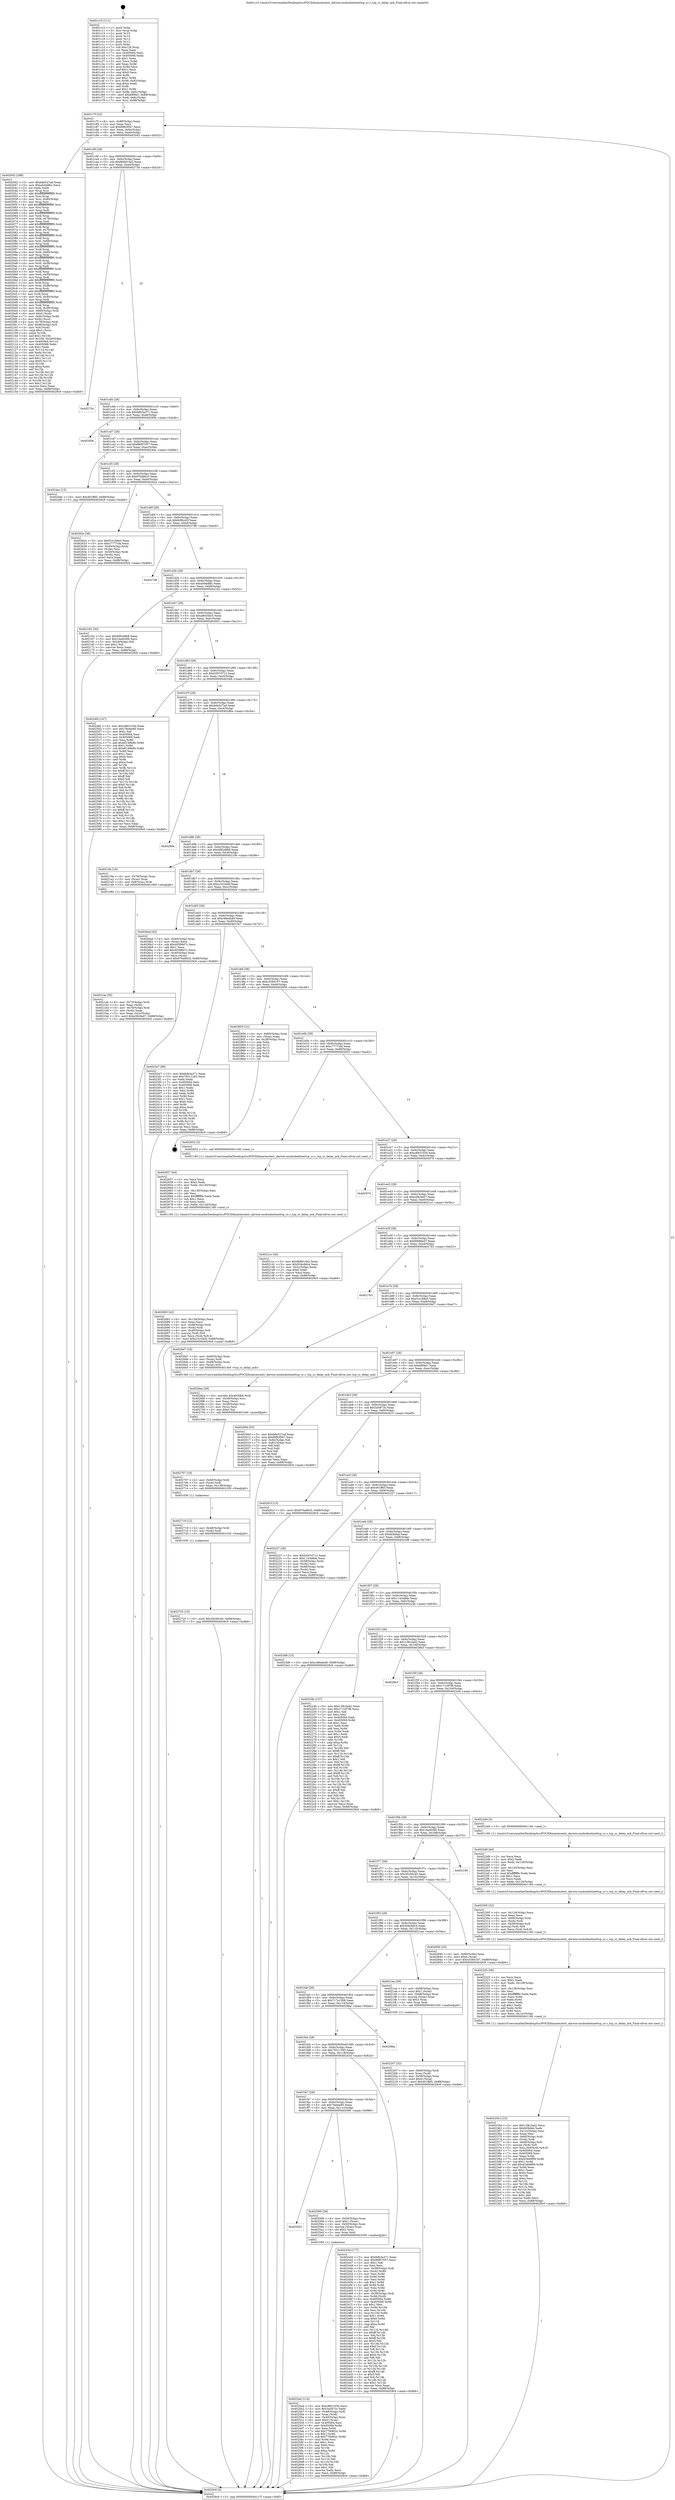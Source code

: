 digraph "0x401c10" {
  label = "0x401c10 (/mnt/c/Users/mathe/Desktop/tcc/POCII/binaries/extr_darwin-xnubsdnetinettcp_cc.c_tcp_cc_delay_ack_Final-ollvm.out::main(0))"
  labelloc = "t"
  node[shape=record]

  Entry [label="",width=0.3,height=0.3,shape=circle,fillcolor=black,style=filled]
  "0x401c7f" [label="{
     0x401c7f [32]\l
     | [instrs]\l
     &nbsp;&nbsp;0x401c7f \<+6\>: mov -0x88(%rbp),%eax\l
     &nbsp;&nbsp;0x401c85 \<+2\>: mov %eax,%ecx\l
     &nbsp;&nbsp;0x401c87 \<+6\>: sub $0x898cf5b7,%ecx\l
     &nbsp;&nbsp;0x401c8d \<+6\>: mov %eax,-0x9c(%rbp)\l
     &nbsp;&nbsp;0x401c93 \<+6\>: mov %ecx,-0xa0(%rbp)\l
     &nbsp;&nbsp;0x401c99 \<+6\>: je 0000000000402042 \<main+0x432\>\l
  }"]
  "0x402042" [label="{
     0x402042 [288]\l
     | [instrs]\l
     &nbsp;&nbsp;0x402042 \<+5\>: mov $0xbde527ad,%eax\l
     &nbsp;&nbsp;0x402047 \<+5\>: mov $0xa0d4dfbc,%ecx\l
     &nbsp;&nbsp;0x40204c \<+2\>: xor %edx,%edx\l
     &nbsp;&nbsp;0x40204e \<+3\>: mov %rsp,%rsi\l
     &nbsp;&nbsp;0x402051 \<+4\>: add $0xfffffffffffffff0,%rsi\l
     &nbsp;&nbsp;0x402055 \<+3\>: mov %rsi,%rsp\l
     &nbsp;&nbsp;0x402058 \<+4\>: mov %rsi,-0x80(%rbp)\l
     &nbsp;&nbsp;0x40205c \<+3\>: mov %rsp,%rsi\l
     &nbsp;&nbsp;0x40205f \<+4\>: add $0xfffffffffffffff0,%rsi\l
     &nbsp;&nbsp;0x402063 \<+3\>: mov %rsi,%rsp\l
     &nbsp;&nbsp;0x402066 \<+3\>: mov %rsp,%rdi\l
     &nbsp;&nbsp;0x402069 \<+4\>: add $0xfffffffffffffff0,%rdi\l
     &nbsp;&nbsp;0x40206d \<+3\>: mov %rdi,%rsp\l
     &nbsp;&nbsp;0x402070 \<+4\>: mov %rdi,-0x78(%rbp)\l
     &nbsp;&nbsp;0x402074 \<+3\>: mov %rsp,%rdi\l
     &nbsp;&nbsp;0x402077 \<+4\>: add $0xfffffffffffffff0,%rdi\l
     &nbsp;&nbsp;0x40207b \<+3\>: mov %rdi,%rsp\l
     &nbsp;&nbsp;0x40207e \<+4\>: mov %rdi,-0x70(%rbp)\l
     &nbsp;&nbsp;0x402082 \<+3\>: mov %rsp,%rdi\l
     &nbsp;&nbsp;0x402085 \<+4\>: add $0xfffffffffffffff0,%rdi\l
     &nbsp;&nbsp;0x402089 \<+3\>: mov %rdi,%rsp\l
     &nbsp;&nbsp;0x40208c \<+4\>: mov %rdi,-0x68(%rbp)\l
     &nbsp;&nbsp;0x402090 \<+3\>: mov %rsp,%rdi\l
     &nbsp;&nbsp;0x402093 \<+4\>: add $0xfffffffffffffff0,%rdi\l
     &nbsp;&nbsp;0x402097 \<+3\>: mov %rdi,%rsp\l
     &nbsp;&nbsp;0x40209a \<+4\>: mov %rdi,-0x60(%rbp)\l
     &nbsp;&nbsp;0x40209e \<+3\>: mov %rsp,%rdi\l
     &nbsp;&nbsp;0x4020a1 \<+4\>: add $0xfffffffffffffff0,%rdi\l
     &nbsp;&nbsp;0x4020a5 \<+3\>: mov %rdi,%rsp\l
     &nbsp;&nbsp;0x4020a8 \<+4\>: mov %rdi,-0x58(%rbp)\l
     &nbsp;&nbsp;0x4020ac \<+3\>: mov %rsp,%rdi\l
     &nbsp;&nbsp;0x4020af \<+4\>: add $0xfffffffffffffff0,%rdi\l
     &nbsp;&nbsp;0x4020b3 \<+3\>: mov %rdi,%rsp\l
     &nbsp;&nbsp;0x4020b6 \<+4\>: mov %rdi,-0x50(%rbp)\l
     &nbsp;&nbsp;0x4020ba \<+3\>: mov %rsp,%rdi\l
     &nbsp;&nbsp;0x4020bd \<+4\>: add $0xfffffffffffffff0,%rdi\l
     &nbsp;&nbsp;0x4020c1 \<+3\>: mov %rdi,%rsp\l
     &nbsp;&nbsp;0x4020c4 \<+4\>: mov %rdi,-0x48(%rbp)\l
     &nbsp;&nbsp;0x4020c8 \<+3\>: mov %rsp,%rdi\l
     &nbsp;&nbsp;0x4020cb \<+4\>: add $0xfffffffffffffff0,%rdi\l
     &nbsp;&nbsp;0x4020cf \<+3\>: mov %rdi,%rsp\l
     &nbsp;&nbsp;0x4020d2 \<+4\>: mov %rdi,-0x40(%rbp)\l
     &nbsp;&nbsp;0x4020d6 \<+3\>: mov %rsp,%rdi\l
     &nbsp;&nbsp;0x4020d9 \<+4\>: add $0xfffffffffffffff0,%rdi\l
     &nbsp;&nbsp;0x4020dd \<+3\>: mov %rdi,%rsp\l
     &nbsp;&nbsp;0x4020e0 \<+4\>: mov %rdi,-0x38(%rbp)\l
     &nbsp;&nbsp;0x4020e4 \<+4\>: mov -0x80(%rbp),%rdi\l
     &nbsp;&nbsp;0x4020e8 \<+6\>: movl $0x0,(%rdi)\l
     &nbsp;&nbsp;0x4020ee \<+7\>: mov -0x8c(%rbp),%r8d\l
     &nbsp;&nbsp;0x4020f5 \<+3\>: mov %r8d,(%rsi)\l
     &nbsp;&nbsp;0x4020f8 \<+4\>: mov -0x78(%rbp),%rdi\l
     &nbsp;&nbsp;0x4020fc \<+7\>: mov -0x98(%rbp),%r9\l
     &nbsp;&nbsp;0x402103 \<+3\>: mov %r9,(%rdi)\l
     &nbsp;&nbsp;0x402106 \<+3\>: cmpl $0x2,(%rsi)\l
     &nbsp;&nbsp;0x402109 \<+4\>: setne %r10b\l
     &nbsp;&nbsp;0x40210d \<+4\>: and $0x1,%r10b\l
     &nbsp;&nbsp;0x402111 \<+4\>: mov %r10b,-0x2d(%rbp)\l
     &nbsp;&nbsp;0x402115 \<+8\>: mov 0x405064,%r11d\l
     &nbsp;&nbsp;0x40211d \<+7\>: mov 0x405068,%ebx\l
     &nbsp;&nbsp;0x402124 \<+3\>: sub $0x1,%edx\l
     &nbsp;&nbsp;0x402127 \<+3\>: mov %r11d,%r14d\l
     &nbsp;&nbsp;0x40212a \<+3\>: add %edx,%r14d\l
     &nbsp;&nbsp;0x40212d \<+4\>: imul %r14d,%r11d\l
     &nbsp;&nbsp;0x402131 \<+4\>: and $0x1,%r11d\l
     &nbsp;&nbsp;0x402135 \<+4\>: cmp $0x0,%r11d\l
     &nbsp;&nbsp;0x402139 \<+4\>: sete %r10b\l
     &nbsp;&nbsp;0x40213d \<+3\>: cmp $0xa,%ebx\l
     &nbsp;&nbsp;0x402140 \<+4\>: setl %r15b\l
     &nbsp;&nbsp;0x402144 \<+3\>: mov %r10b,%r12b\l
     &nbsp;&nbsp;0x402147 \<+3\>: and %r15b,%r12b\l
     &nbsp;&nbsp;0x40214a \<+3\>: xor %r15b,%r10b\l
     &nbsp;&nbsp;0x40214d \<+3\>: or %r10b,%r12b\l
     &nbsp;&nbsp;0x402150 \<+4\>: test $0x1,%r12b\l
     &nbsp;&nbsp;0x402154 \<+3\>: cmovne %ecx,%eax\l
     &nbsp;&nbsp;0x402157 \<+6\>: mov %eax,-0x88(%rbp)\l
     &nbsp;&nbsp;0x40215d \<+5\>: jmp 00000000004029c9 \<main+0xdb9\>\l
  }"]
  "0x401c9f" [label="{
     0x401c9f [28]\l
     | [instrs]\l
     &nbsp;&nbsp;0x401c9f \<+5\>: jmp 0000000000401ca4 \<main+0x94\>\l
     &nbsp;&nbsp;0x401ca4 \<+6\>: mov -0x9c(%rbp),%eax\l
     &nbsp;&nbsp;0x401caa \<+5\>: sub $0x8b8d14e2,%eax\l
     &nbsp;&nbsp;0x401caf \<+6\>: mov %eax,-0xa4(%rbp)\l
     &nbsp;&nbsp;0x401cb5 \<+6\>: je 0000000000402734 \<main+0xb24\>\l
  }"]
  Exit [label="",width=0.3,height=0.3,shape=circle,fillcolor=black,style=filled,peripheries=2]
  "0x402734" [label="{
     0x402734\l
  }", style=dashed]
  "0x401cbb" [label="{
     0x401cbb [28]\l
     | [instrs]\l
     &nbsp;&nbsp;0x401cbb \<+5\>: jmp 0000000000401cc0 \<main+0xb0\>\l
     &nbsp;&nbsp;0x401cc0 \<+6\>: mov -0x9c(%rbp),%eax\l
     &nbsp;&nbsp;0x401cc6 \<+5\>: sub $0x8db3a371,%eax\l
     &nbsp;&nbsp;0x401ccb \<+6\>: mov %eax,-0xa8(%rbp)\l
     &nbsp;&nbsp;0x401cd1 \<+6\>: je 000000000040295b \<main+0xd4b\>\l
  }"]
  "0x402725" [label="{
     0x402725 [15]\l
     | [instrs]\l
     &nbsp;&nbsp;0x402725 \<+10\>: movl $0x35c56c40,-0x88(%rbp)\l
     &nbsp;&nbsp;0x40272f \<+5\>: jmp 00000000004029c9 \<main+0xdb9\>\l
  }"]
  "0x40295b" [label="{
     0x40295b\l
  }", style=dashed]
  "0x401cd7" [label="{
     0x401cd7 [28]\l
     | [instrs]\l
     &nbsp;&nbsp;0x401cd7 \<+5\>: jmp 0000000000401cdc \<main+0xcc\>\l
     &nbsp;&nbsp;0x401cdc \<+6\>: mov -0x9c(%rbp),%eax\l
     &nbsp;&nbsp;0x401ce2 \<+5\>: sub $0x96f07057,%eax\l
     &nbsp;&nbsp;0x401ce7 \<+6\>: mov %eax,-0xac(%rbp)\l
     &nbsp;&nbsp;0x401ced \<+6\>: je 00000000004024ee \<main+0x8de\>\l
  }"]
  "0x402719" [label="{
     0x402719 [12]\l
     | [instrs]\l
     &nbsp;&nbsp;0x402719 \<+4\>: mov -0x48(%rbp),%rdi\l
     &nbsp;&nbsp;0x40271d \<+3\>: mov (%rdi),%rdi\l
     &nbsp;&nbsp;0x402720 \<+5\>: call 0000000000401030 \<free@plt\>\l
     | [calls]\l
     &nbsp;&nbsp;0x401030 \{1\} (unknown)\l
  }"]
  "0x4024ee" [label="{
     0x4024ee [15]\l
     | [instrs]\l
     &nbsp;&nbsp;0x4024ee \<+10\>: movl $0x491ffd5,-0x88(%rbp)\l
     &nbsp;&nbsp;0x4024f8 \<+5\>: jmp 00000000004029c9 \<main+0xdb9\>\l
  }"]
  "0x401cf3" [label="{
     0x401cf3 [28]\l
     | [instrs]\l
     &nbsp;&nbsp;0x401cf3 \<+5\>: jmp 0000000000401cf8 \<main+0xe8\>\l
     &nbsp;&nbsp;0x401cf8 \<+6\>: mov -0x9c(%rbp),%eax\l
     &nbsp;&nbsp;0x401cfe \<+5\>: sub $0x976a90c5,%eax\l
     &nbsp;&nbsp;0x401d03 \<+6\>: mov %eax,-0xb0(%rbp)\l
     &nbsp;&nbsp;0x401d09 \<+6\>: je 000000000040262e \<main+0xa1e\>\l
  }"]
  "0x402707" [label="{
     0x402707 [18]\l
     | [instrs]\l
     &nbsp;&nbsp;0x402707 \<+4\>: mov -0x60(%rbp),%rdi\l
     &nbsp;&nbsp;0x40270b \<+3\>: mov (%rdi),%rdi\l
     &nbsp;&nbsp;0x40270e \<+6\>: mov %eax,-0x138(%rbp)\l
     &nbsp;&nbsp;0x402714 \<+5\>: call 0000000000401030 \<free@plt\>\l
     | [calls]\l
     &nbsp;&nbsp;0x401030 \{1\} (unknown)\l
  }"]
  "0x40262e" [label="{
     0x40262e [36]\l
     | [instrs]\l
     &nbsp;&nbsp;0x40262e \<+5\>: mov $0xf1e168e0,%eax\l
     &nbsp;&nbsp;0x402633 \<+5\>: mov $0xc7777cfa,%ecx\l
     &nbsp;&nbsp;0x402638 \<+4\>: mov -0x40(%rbp),%rdx\l
     &nbsp;&nbsp;0x40263c \<+2\>: mov (%rdx),%esi\l
     &nbsp;&nbsp;0x40263e \<+4\>: mov -0x50(%rbp),%rdx\l
     &nbsp;&nbsp;0x402642 \<+2\>: cmp (%rdx),%esi\l
     &nbsp;&nbsp;0x402644 \<+3\>: cmovl %ecx,%eax\l
     &nbsp;&nbsp;0x402647 \<+6\>: mov %eax,-0x88(%rbp)\l
     &nbsp;&nbsp;0x40264d \<+5\>: jmp 00000000004029c9 \<main+0xdb9\>\l
  }"]
  "0x401d0f" [label="{
     0x401d0f [28]\l
     | [instrs]\l
     &nbsp;&nbsp;0x401d0f \<+5\>: jmp 0000000000401d14 \<main+0x104\>\l
     &nbsp;&nbsp;0x401d14 \<+6\>: mov -0x9c(%rbp),%eax\l
     &nbsp;&nbsp;0x401d1a \<+5\>: sub $0x9cf6cd2f,%eax\l
     &nbsp;&nbsp;0x401d1f \<+6\>: mov %eax,-0xb4(%rbp)\l
     &nbsp;&nbsp;0x401d25 \<+6\>: je 00000000004027d6 \<main+0xbc6\>\l
  }"]
  "0x4026ea" [label="{
     0x4026ea [29]\l
     | [instrs]\l
     &nbsp;&nbsp;0x4026ea \<+10\>: movabs $0x4030b6,%rdi\l
     &nbsp;&nbsp;0x4026f4 \<+4\>: mov -0x38(%rbp),%rsi\l
     &nbsp;&nbsp;0x4026f8 \<+2\>: mov %eax,(%rsi)\l
     &nbsp;&nbsp;0x4026fa \<+4\>: mov -0x38(%rbp),%rsi\l
     &nbsp;&nbsp;0x4026fe \<+2\>: mov (%rsi),%esi\l
     &nbsp;&nbsp;0x402700 \<+2\>: mov $0x0,%al\l
     &nbsp;&nbsp;0x402702 \<+5\>: call 0000000000401040 \<printf@plt\>\l
     | [calls]\l
     &nbsp;&nbsp;0x401040 \{1\} (unknown)\l
  }"]
  "0x4027d6" [label="{
     0x4027d6\l
  }", style=dashed]
  "0x401d2b" [label="{
     0x401d2b [28]\l
     | [instrs]\l
     &nbsp;&nbsp;0x401d2b \<+5\>: jmp 0000000000401d30 \<main+0x120\>\l
     &nbsp;&nbsp;0x401d30 \<+6\>: mov -0x9c(%rbp),%eax\l
     &nbsp;&nbsp;0x401d36 \<+5\>: sub $0xa0d4dfbc,%eax\l
     &nbsp;&nbsp;0x401d3b \<+6\>: mov %eax,-0xb8(%rbp)\l
     &nbsp;&nbsp;0x401d41 \<+6\>: je 0000000000402162 \<main+0x552\>\l
  }"]
  "0x402683" [label="{
     0x402683 [42]\l
     | [instrs]\l
     &nbsp;&nbsp;0x402683 \<+6\>: mov -0x134(%rbp),%ecx\l
     &nbsp;&nbsp;0x402689 \<+3\>: imul %eax,%ecx\l
     &nbsp;&nbsp;0x40268c \<+4\>: mov -0x48(%rbp),%rdi\l
     &nbsp;&nbsp;0x402690 \<+3\>: mov (%rdi),%rdi\l
     &nbsp;&nbsp;0x402693 \<+4\>: mov -0x40(%rbp),%r8\l
     &nbsp;&nbsp;0x402697 \<+3\>: movslq (%r8),%r8\l
     &nbsp;&nbsp;0x40269a \<+4\>: mov %ecx,(%rdi,%r8,4)\l
     &nbsp;&nbsp;0x40269e \<+10\>: movl $0xc2410a5f,-0x88(%rbp)\l
     &nbsp;&nbsp;0x4026a8 \<+5\>: jmp 00000000004029c9 \<main+0xdb9\>\l
  }"]
  "0x402162" [label="{
     0x402162 [30]\l
     | [instrs]\l
     &nbsp;&nbsp;0x402162 \<+5\>: mov $0xbf92e8b8,%eax\l
     &nbsp;&nbsp;0x402167 \<+5\>: mov $0x1da404f4,%ecx\l
     &nbsp;&nbsp;0x40216c \<+3\>: mov -0x2d(%rbp),%dl\l
     &nbsp;&nbsp;0x40216f \<+3\>: test $0x1,%dl\l
     &nbsp;&nbsp;0x402172 \<+3\>: cmovne %ecx,%eax\l
     &nbsp;&nbsp;0x402175 \<+6\>: mov %eax,-0x88(%rbp)\l
     &nbsp;&nbsp;0x40217b \<+5\>: jmp 00000000004029c9 \<main+0xdb9\>\l
  }"]
  "0x401d47" [label="{
     0x401d47 [28]\l
     | [instrs]\l
     &nbsp;&nbsp;0x401d47 \<+5\>: jmp 0000000000401d4c \<main+0x13c\>\l
     &nbsp;&nbsp;0x401d4c \<+6\>: mov -0x9c(%rbp),%eax\l
     &nbsp;&nbsp;0x401d52 \<+5\>: sub $0xa60c5bc5,%eax\l
     &nbsp;&nbsp;0x401d57 \<+6\>: mov %eax,-0xbc(%rbp)\l
     &nbsp;&nbsp;0x401d5d \<+6\>: je 0000000000402831 \<main+0xc21\>\l
  }"]
  "0x402657" [label="{
     0x402657 [44]\l
     | [instrs]\l
     &nbsp;&nbsp;0x402657 \<+2\>: xor %ecx,%ecx\l
     &nbsp;&nbsp;0x402659 \<+5\>: mov $0x2,%edx\l
     &nbsp;&nbsp;0x40265e \<+6\>: mov %edx,-0x130(%rbp)\l
     &nbsp;&nbsp;0x402664 \<+1\>: cltd\l
     &nbsp;&nbsp;0x402665 \<+6\>: mov -0x130(%rbp),%esi\l
     &nbsp;&nbsp;0x40266b \<+2\>: idiv %esi\l
     &nbsp;&nbsp;0x40266d \<+6\>: imul $0xfffffffe,%edx,%edx\l
     &nbsp;&nbsp;0x402673 \<+3\>: sub $0x1,%ecx\l
     &nbsp;&nbsp;0x402676 \<+2\>: sub %ecx,%edx\l
     &nbsp;&nbsp;0x402678 \<+6\>: mov %edx,-0x134(%rbp)\l
     &nbsp;&nbsp;0x40267e \<+5\>: call 0000000000401160 \<next_i\>\l
     | [calls]\l
     &nbsp;&nbsp;0x401160 \{1\} (/mnt/c/Users/mathe/Desktop/tcc/POCII/binaries/extr_darwin-xnubsdnetinettcp_cc.c_tcp_cc_delay_ack_Final-ollvm.out::next_i)\l
  }"]
  "0x402831" [label="{
     0x402831\l
  }", style=dashed]
  "0x401d63" [label="{
     0x401d63 [28]\l
     | [instrs]\l
     &nbsp;&nbsp;0x401d63 \<+5\>: jmp 0000000000401d68 \<main+0x158\>\l
     &nbsp;&nbsp;0x401d68 \<+6\>: mov -0x9c(%rbp),%eax\l
     &nbsp;&nbsp;0x401d6e \<+5\>: sub $0xb597d712,%eax\l
     &nbsp;&nbsp;0x401d73 \<+6\>: mov %eax,-0xc0(%rbp)\l
     &nbsp;&nbsp;0x401d79 \<+6\>: je 00000000004024fd \<main+0x8ed\>\l
  }"]
  "0x4025ad" [label="{
     0x4025ad [114]\l
     | [instrs]\l
     &nbsp;&nbsp;0x4025ad \<+5\>: mov $0xc883103d,%ecx\l
     &nbsp;&nbsp;0x4025b2 \<+5\>: mov $0x3a5873c,%edx\l
     &nbsp;&nbsp;0x4025b7 \<+4\>: mov -0x48(%rbp),%rdi\l
     &nbsp;&nbsp;0x4025bb \<+3\>: mov %rax,(%rdi)\l
     &nbsp;&nbsp;0x4025be \<+4\>: mov -0x40(%rbp),%rax\l
     &nbsp;&nbsp;0x4025c2 \<+6\>: movl $0x0,(%rax)\l
     &nbsp;&nbsp;0x4025c8 \<+7\>: mov 0x405064,%esi\l
     &nbsp;&nbsp;0x4025cf \<+8\>: mov 0x405068,%r8d\l
     &nbsp;&nbsp;0x4025d7 \<+3\>: mov %esi,%r9d\l
     &nbsp;&nbsp;0x4025da \<+7\>: add $0x77f4902c,%r9d\l
     &nbsp;&nbsp;0x4025e1 \<+4\>: sub $0x1,%r9d\l
     &nbsp;&nbsp;0x4025e5 \<+7\>: sub $0x77f4902c,%r9d\l
     &nbsp;&nbsp;0x4025ec \<+4\>: imul %r9d,%esi\l
     &nbsp;&nbsp;0x4025f0 \<+3\>: and $0x1,%esi\l
     &nbsp;&nbsp;0x4025f3 \<+3\>: cmp $0x0,%esi\l
     &nbsp;&nbsp;0x4025f6 \<+4\>: sete %r10b\l
     &nbsp;&nbsp;0x4025fa \<+4\>: cmp $0xa,%r8d\l
     &nbsp;&nbsp;0x4025fe \<+4\>: setl %r11b\l
     &nbsp;&nbsp;0x402602 \<+3\>: mov %r10b,%bl\l
     &nbsp;&nbsp;0x402605 \<+3\>: and %r11b,%bl\l
     &nbsp;&nbsp;0x402608 \<+3\>: xor %r11b,%r10b\l
     &nbsp;&nbsp;0x40260b \<+3\>: or %r10b,%bl\l
     &nbsp;&nbsp;0x40260e \<+3\>: test $0x1,%bl\l
     &nbsp;&nbsp;0x402611 \<+3\>: cmovne %edx,%ecx\l
     &nbsp;&nbsp;0x402614 \<+6\>: mov %ecx,-0x88(%rbp)\l
     &nbsp;&nbsp;0x40261a \<+5\>: jmp 00000000004029c9 \<main+0xdb9\>\l
  }"]
  "0x4024fd" [label="{
     0x4024fd [147]\l
     | [instrs]\l
     &nbsp;&nbsp;0x4024fd \<+5\>: mov $0xc883103d,%eax\l
     &nbsp;&nbsp;0x402502 \<+5\>: mov $0x7fedee85,%ecx\l
     &nbsp;&nbsp;0x402507 \<+2\>: mov $0x1,%dl\l
     &nbsp;&nbsp;0x402509 \<+7\>: mov 0x405064,%esi\l
     &nbsp;&nbsp;0x402510 \<+7\>: mov 0x405068,%edi\l
     &nbsp;&nbsp;0x402517 \<+3\>: mov %esi,%r8d\l
     &nbsp;&nbsp;0x40251a \<+7\>: add $0xdf148b80,%r8d\l
     &nbsp;&nbsp;0x402521 \<+4\>: sub $0x1,%r8d\l
     &nbsp;&nbsp;0x402525 \<+7\>: sub $0xdf148b80,%r8d\l
     &nbsp;&nbsp;0x40252c \<+4\>: imul %r8d,%esi\l
     &nbsp;&nbsp;0x402530 \<+3\>: and $0x1,%esi\l
     &nbsp;&nbsp;0x402533 \<+3\>: cmp $0x0,%esi\l
     &nbsp;&nbsp;0x402536 \<+4\>: sete %r9b\l
     &nbsp;&nbsp;0x40253a \<+3\>: cmp $0xa,%edi\l
     &nbsp;&nbsp;0x40253d \<+4\>: setl %r10b\l
     &nbsp;&nbsp;0x402541 \<+3\>: mov %r9b,%r11b\l
     &nbsp;&nbsp;0x402544 \<+4\>: xor $0xff,%r11b\l
     &nbsp;&nbsp;0x402548 \<+3\>: mov %r10b,%bl\l
     &nbsp;&nbsp;0x40254b \<+3\>: xor $0xff,%bl\l
     &nbsp;&nbsp;0x40254e \<+3\>: xor $0x0,%dl\l
     &nbsp;&nbsp;0x402551 \<+3\>: mov %r11b,%r14b\l
     &nbsp;&nbsp;0x402554 \<+4\>: and $0x0,%r14b\l
     &nbsp;&nbsp;0x402558 \<+3\>: and %dl,%r9b\l
     &nbsp;&nbsp;0x40255b \<+3\>: mov %bl,%r15b\l
     &nbsp;&nbsp;0x40255e \<+4\>: and $0x0,%r15b\l
     &nbsp;&nbsp;0x402562 \<+3\>: and %dl,%r10b\l
     &nbsp;&nbsp;0x402565 \<+3\>: or %r9b,%r14b\l
     &nbsp;&nbsp;0x402568 \<+3\>: or %r10b,%r15b\l
     &nbsp;&nbsp;0x40256b \<+3\>: xor %r15b,%r14b\l
     &nbsp;&nbsp;0x40256e \<+3\>: or %bl,%r11b\l
     &nbsp;&nbsp;0x402571 \<+4\>: xor $0xff,%r11b\l
     &nbsp;&nbsp;0x402575 \<+3\>: or $0x0,%dl\l
     &nbsp;&nbsp;0x402578 \<+3\>: and %dl,%r11b\l
     &nbsp;&nbsp;0x40257b \<+3\>: or %r11b,%r14b\l
     &nbsp;&nbsp;0x40257e \<+4\>: test $0x1,%r14b\l
     &nbsp;&nbsp;0x402582 \<+3\>: cmovne %ecx,%eax\l
     &nbsp;&nbsp;0x402585 \<+6\>: mov %eax,-0x88(%rbp)\l
     &nbsp;&nbsp;0x40258b \<+5\>: jmp 00000000004029c9 \<main+0xdb9\>\l
  }"]
  "0x401d7f" [label="{
     0x401d7f [28]\l
     | [instrs]\l
     &nbsp;&nbsp;0x401d7f \<+5\>: jmp 0000000000401d84 \<main+0x174\>\l
     &nbsp;&nbsp;0x401d84 \<+6\>: mov -0x9c(%rbp),%eax\l
     &nbsp;&nbsp;0x401d8a \<+5\>: sub $0xbde527ad,%eax\l
     &nbsp;&nbsp;0x401d8f \<+6\>: mov %eax,-0xc4(%rbp)\l
     &nbsp;&nbsp;0x401d95 \<+6\>: je 000000000040286e \<main+0xc5e\>\l
  }"]
  "0x402003" [label="{
     0x402003\l
  }", style=dashed]
  "0x40286e" [label="{
     0x40286e\l
  }", style=dashed]
  "0x401d9b" [label="{
     0x401d9b [28]\l
     | [instrs]\l
     &nbsp;&nbsp;0x401d9b \<+5\>: jmp 0000000000401da0 \<main+0x190\>\l
     &nbsp;&nbsp;0x401da0 \<+6\>: mov -0x9c(%rbp),%eax\l
     &nbsp;&nbsp;0x401da6 \<+5\>: sub $0xbf92e8b8,%eax\l
     &nbsp;&nbsp;0x401dab \<+6\>: mov %eax,-0xc8(%rbp)\l
     &nbsp;&nbsp;0x401db1 \<+6\>: je 000000000040219e \<main+0x58e\>\l
  }"]
  "0x402590" [label="{
     0x402590 [29]\l
     | [instrs]\l
     &nbsp;&nbsp;0x402590 \<+4\>: mov -0x50(%rbp),%rax\l
     &nbsp;&nbsp;0x402594 \<+6\>: movl $0x1,(%rax)\l
     &nbsp;&nbsp;0x40259a \<+4\>: mov -0x50(%rbp),%rax\l
     &nbsp;&nbsp;0x40259e \<+3\>: movslq (%rax),%rax\l
     &nbsp;&nbsp;0x4025a1 \<+4\>: shl $0x2,%rax\l
     &nbsp;&nbsp;0x4025a5 \<+3\>: mov %rax,%rdi\l
     &nbsp;&nbsp;0x4025a8 \<+5\>: call 0000000000401050 \<malloc@plt\>\l
     | [calls]\l
     &nbsp;&nbsp;0x401050 \{1\} (unknown)\l
  }"]
  "0x40219e" [label="{
     0x40219e [16]\l
     | [instrs]\l
     &nbsp;&nbsp;0x40219e \<+4\>: mov -0x78(%rbp),%rax\l
     &nbsp;&nbsp;0x4021a2 \<+3\>: mov (%rax),%rax\l
     &nbsp;&nbsp;0x4021a5 \<+4\>: mov 0x8(%rax),%rdi\l
     &nbsp;&nbsp;0x4021a9 \<+5\>: call 0000000000401060 \<atoi@plt\>\l
     | [calls]\l
     &nbsp;&nbsp;0x401060 \{1\} (unknown)\l
  }"]
  "0x401db7" [label="{
     0x401db7 [28]\l
     | [instrs]\l
     &nbsp;&nbsp;0x401db7 \<+5\>: jmp 0000000000401dbc \<main+0x1ac\>\l
     &nbsp;&nbsp;0x401dbc \<+6\>: mov -0x9c(%rbp),%eax\l
     &nbsp;&nbsp;0x401dc2 \<+5\>: sub $0xc2410a5f,%eax\l
     &nbsp;&nbsp;0x401dc7 \<+6\>: mov %eax,-0xcc(%rbp)\l
     &nbsp;&nbsp;0x401dcd \<+6\>: je 00000000004026ad \<main+0xa9d\>\l
  }"]
  "0x401fe7" [label="{
     0x401fe7 [28]\l
     | [instrs]\l
     &nbsp;&nbsp;0x401fe7 \<+5\>: jmp 0000000000401fec \<main+0x3dc\>\l
     &nbsp;&nbsp;0x401fec \<+6\>: mov -0x9c(%rbp),%eax\l
     &nbsp;&nbsp;0x401ff2 \<+5\>: sub $0x7fedee85,%eax\l
     &nbsp;&nbsp;0x401ff7 \<+6\>: mov %eax,-0x11c(%rbp)\l
     &nbsp;&nbsp;0x401ffd \<+6\>: je 0000000000402590 \<main+0x980\>\l
  }"]
  "0x4026ad" [label="{
     0x4026ad [42]\l
     | [instrs]\l
     &nbsp;&nbsp;0x4026ad \<+4\>: mov -0x40(%rbp),%rax\l
     &nbsp;&nbsp;0x4026b1 \<+2\>: mov (%rax),%ecx\l
     &nbsp;&nbsp;0x4026b3 \<+6\>: sub $0x4039847c,%ecx\l
     &nbsp;&nbsp;0x4026b9 \<+3\>: add $0x1,%ecx\l
     &nbsp;&nbsp;0x4026bc \<+6\>: add $0x4039847c,%ecx\l
     &nbsp;&nbsp;0x4026c2 \<+4\>: mov -0x40(%rbp),%rax\l
     &nbsp;&nbsp;0x4026c6 \<+2\>: mov %ecx,(%rax)\l
     &nbsp;&nbsp;0x4026c8 \<+10\>: movl $0x976a90c5,-0x88(%rbp)\l
     &nbsp;&nbsp;0x4026d2 \<+5\>: jmp 00000000004029c9 \<main+0xdb9\>\l
  }"]
  "0x401dd3" [label="{
     0x401dd3 [28]\l
     | [instrs]\l
     &nbsp;&nbsp;0x401dd3 \<+5\>: jmp 0000000000401dd8 \<main+0x1c8\>\l
     &nbsp;&nbsp;0x401dd8 \<+6\>: mov -0x9c(%rbp),%eax\l
     &nbsp;&nbsp;0x401dde \<+5\>: sub $0xc48eda49,%eax\l
     &nbsp;&nbsp;0x401de3 \<+6\>: mov %eax,-0xd0(%rbp)\l
     &nbsp;&nbsp;0x401de9 \<+6\>: je 00000000004023e7 \<main+0x7d7\>\l
  }"]
  "0x40243d" [label="{
     0x40243d [177]\l
     | [instrs]\l
     &nbsp;&nbsp;0x40243d \<+5\>: mov $0x8db3a371,%eax\l
     &nbsp;&nbsp;0x402442 \<+5\>: mov $0x96f07057,%ecx\l
     &nbsp;&nbsp;0x402447 \<+2\>: mov $0x1,%dl\l
     &nbsp;&nbsp;0x402449 \<+2\>: xor %esi,%esi\l
     &nbsp;&nbsp;0x40244b \<+4\>: mov -0x58(%rbp),%rdi\l
     &nbsp;&nbsp;0x40244f \<+3\>: mov (%rdi),%r8d\l
     &nbsp;&nbsp;0x402452 \<+3\>: mov %esi,%r9d\l
     &nbsp;&nbsp;0x402455 \<+3\>: sub %r8d,%r9d\l
     &nbsp;&nbsp;0x402458 \<+3\>: mov %esi,%r8d\l
     &nbsp;&nbsp;0x40245b \<+4\>: sub $0x1,%r8d\l
     &nbsp;&nbsp;0x40245f \<+3\>: add %r8d,%r9d\l
     &nbsp;&nbsp;0x402462 \<+3\>: mov %esi,%r8d\l
     &nbsp;&nbsp;0x402465 \<+3\>: sub %r9d,%r8d\l
     &nbsp;&nbsp;0x402468 \<+4\>: mov -0x58(%rbp),%rdi\l
     &nbsp;&nbsp;0x40246c \<+3\>: mov %r8d,(%rdi)\l
     &nbsp;&nbsp;0x40246f \<+8\>: mov 0x405064,%r8d\l
     &nbsp;&nbsp;0x402477 \<+8\>: mov 0x405068,%r9d\l
     &nbsp;&nbsp;0x40247f \<+3\>: sub $0x1,%esi\l
     &nbsp;&nbsp;0x402482 \<+3\>: mov %r8d,%r10d\l
     &nbsp;&nbsp;0x402485 \<+3\>: add %esi,%r10d\l
     &nbsp;&nbsp;0x402488 \<+4\>: imul %r10d,%r8d\l
     &nbsp;&nbsp;0x40248c \<+4\>: and $0x1,%r8d\l
     &nbsp;&nbsp;0x402490 \<+4\>: cmp $0x0,%r8d\l
     &nbsp;&nbsp;0x402494 \<+4\>: sete %r11b\l
     &nbsp;&nbsp;0x402498 \<+4\>: cmp $0xa,%r9d\l
     &nbsp;&nbsp;0x40249c \<+3\>: setl %bl\l
     &nbsp;&nbsp;0x40249f \<+3\>: mov %r11b,%r14b\l
     &nbsp;&nbsp;0x4024a2 \<+4\>: xor $0xff,%r14b\l
     &nbsp;&nbsp;0x4024a6 \<+3\>: mov %bl,%r15b\l
     &nbsp;&nbsp;0x4024a9 \<+4\>: xor $0xff,%r15b\l
     &nbsp;&nbsp;0x4024ad \<+3\>: xor $0x0,%dl\l
     &nbsp;&nbsp;0x4024b0 \<+3\>: mov %r14b,%r12b\l
     &nbsp;&nbsp;0x4024b3 \<+4\>: and $0x0,%r12b\l
     &nbsp;&nbsp;0x4024b7 \<+3\>: and %dl,%r11b\l
     &nbsp;&nbsp;0x4024ba \<+3\>: mov %r15b,%r13b\l
     &nbsp;&nbsp;0x4024bd \<+4\>: and $0x0,%r13b\l
     &nbsp;&nbsp;0x4024c1 \<+2\>: and %dl,%bl\l
     &nbsp;&nbsp;0x4024c3 \<+3\>: or %r11b,%r12b\l
     &nbsp;&nbsp;0x4024c6 \<+3\>: or %bl,%r13b\l
     &nbsp;&nbsp;0x4024c9 \<+3\>: xor %r13b,%r12b\l
     &nbsp;&nbsp;0x4024cc \<+3\>: or %r15b,%r14b\l
     &nbsp;&nbsp;0x4024cf \<+4\>: xor $0xff,%r14b\l
     &nbsp;&nbsp;0x4024d3 \<+3\>: or $0x0,%dl\l
     &nbsp;&nbsp;0x4024d6 \<+3\>: and %dl,%r14b\l
     &nbsp;&nbsp;0x4024d9 \<+3\>: or %r14b,%r12b\l
     &nbsp;&nbsp;0x4024dc \<+4\>: test $0x1,%r12b\l
     &nbsp;&nbsp;0x4024e0 \<+3\>: cmovne %ecx,%eax\l
     &nbsp;&nbsp;0x4024e3 \<+6\>: mov %eax,-0x88(%rbp)\l
     &nbsp;&nbsp;0x4024e9 \<+5\>: jmp 00000000004029c9 \<main+0xdb9\>\l
  }"]
  "0x4023e7" [label="{
     0x4023e7 [86]\l
     | [instrs]\l
     &nbsp;&nbsp;0x4023e7 \<+5\>: mov $0x8db3a371,%eax\l
     &nbsp;&nbsp;0x4023ec \<+5\>: mov $0x79311363,%ecx\l
     &nbsp;&nbsp;0x4023f1 \<+2\>: xor %edx,%edx\l
     &nbsp;&nbsp;0x4023f3 \<+7\>: mov 0x405064,%esi\l
     &nbsp;&nbsp;0x4023fa \<+7\>: mov 0x405068,%edi\l
     &nbsp;&nbsp;0x402401 \<+3\>: sub $0x1,%edx\l
     &nbsp;&nbsp;0x402404 \<+3\>: mov %esi,%r8d\l
     &nbsp;&nbsp;0x402407 \<+3\>: add %edx,%r8d\l
     &nbsp;&nbsp;0x40240a \<+4\>: imul %r8d,%esi\l
     &nbsp;&nbsp;0x40240e \<+3\>: and $0x1,%esi\l
     &nbsp;&nbsp;0x402411 \<+3\>: cmp $0x0,%esi\l
     &nbsp;&nbsp;0x402414 \<+4\>: sete %r9b\l
     &nbsp;&nbsp;0x402418 \<+3\>: cmp $0xa,%edi\l
     &nbsp;&nbsp;0x40241b \<+4\>: setl %r10b\l
     &nbsp;&nbsp;0x40241f \<+3\>: mov %r9b,%r11b\l
     &nbsp;&nbsp;0x402422 \<+3\>: and %r10b,%r11b\l
     &nbsp;&nbsp;0x402425 \<+3\>: xor %r10b,%r9b\l
     &nbsp;&nbsp;0x402428 \<+3\>: or %r9b,%r11b\l
     &nbsp;&nbsp;0x40242b \<+4\>: test $0x1,%r11b\l
     &nbsp;&nbsp;0x40242f \<+3\>: cmovne %ecx,%eax\l
     &nbsp;&nbsp;0x402432 \<+6\>: mov %eax,-0x88(%rbp)\l
     &nbsp;&nbsp;0x402438 \<+5\>: jmp 00000000004029c9 \<main+0xdb9\>\l
  }"]
  "0x401def" [label="{
     0x401def [28]\l
     | [instrs]\l
     &nbsp;&nbsp;0x401def \<+5\>: jmp 0000000000401df4 \<main+0x1e4\>\l
     &nbsp;&nbsp;0x401df4 \<+6\>: mov -0x9c(%rbp),%eax\l
     &nbsp;&nbsp;0x401dfa \<+5\>: sub $0xc5384167,%eax\l
     &nbsp;&nbsp;0x401dff \<+6\>: mov %eax,-0xd4(%rbp)\l
     &nbsp;&nbsp;0x401e05 \<+6\>: je 0000000000402859 \<main+0xc49\>\l
  }"]
  "0x401fcb" [label="{
     0x401fcb [28]\l
     | [instrs]\l
     &nbsp;&nbsp;0x401fcb \<+5\>: jmp 0000000000401fd0 \<main+0x3c0\>\l
     &nbsp;&nbsp;0x401fd0 \<+6\>: mov -0x9c(%rbp),%eax\l
     &nbsp;&nbsp;0x401fd6 \<+5\>: sub $0x79311363,%eax\l
     &nbsp;&nbsp;0x401fdb \<+6\>: mov %eax,-0x118(%rbp)\l
     &nbsp;&nbsp;0x401fe1 \<+6\>: je 000000000040243d \<main+0x82d\>\l
  }"]
  "0x402859" [label="{
     0x402859 [21]\l
     | [instrs]\l
     &nbsp;&nbsp;0x402859 \<+4\>: mov -0x80(%rbp),%rax\l
     &nbsp;&nbsp;0x40285d \<+2\>: mov (%rax),%eax\l
     &nbsp;&nbsp;0x40285f \<+4\>: lea -0x28(%rbp),%rsp\l
     &nbsp;&nbsp;0x402863 \<+1\>: pop %rbx\l
     &nbsp;&nbsp;0x402864 \<+2\>: pop %r12\l
     &nbsp;&nbsp;0x402866 \<+2\>: pop %r13\l
     &nbsp;&nbsp;0x402868 \<+2\>: pop %r14\l
     &nbsp;&nbsp;0x40286a \<+2\>: pop %r15\l
     &nbsp;&nbsp;0x40286c \<+1\>: pop %rbp\l
     &nbsp;&nbsp;0x40286d \<+1\>: ret\l
  }"]
  "0x401e0b" [label="{
     0x401e0b [28]\l
     | [instrs]\l
     &nbsp;&nbsp;0x401e0b \<+5\>: jmp 0000000000401e10 \<main+0x200\>\l
     &nbsp;&nbsp;0x401e10 \<+6\>: mov -0x9c(%rbp),%eax\l
     &nbsp;&nbsp;0x401e16 \<+5\>: sub $0xc7777cfa,%eax\l
     &nbsp;&nbsp;0x401e1b \<+6\>: mov %eax,-0xd8(%rbp)\l
     &nbsp;&nbsp;0x401e21 \<+6\>: je 0000000000402652 \<main+0xa42\>\l
  }"]
  "0x4029ba" [label="{
     0x4029ba\l
  }", style=dashed]
  "0x402652" [label="{
     0x402652 [5]\l
     | [instrs]\l
     &nbsp;&nbsp;0x402652 \<+5\>: call 0000000000401160 \<next_i\>\l
     | [calls]\l
     &nbsp;&nbsp;0x401160 \{1\} (/mnt/c/Users/mathe/Desktop/tcc/POCII/binaries/extr_darwin-xnubsdnetinettcp_cc.c_tcp_cc_delay_ack_Final-ollvm.out::next_i)\l
  }"]
  "0x401e27" [label="{
     0x401e27 [28]\l
     | [instrs]\l
     &nbsp;&nbsp;0x401e27 \<+5\>: jmp 0000000000401e2c \<main+0x21c\>\l
     &nbsp;&nbsp;0x401e2c \<+6\>: mov -0x9c(%rbp),%eax\l
     &nbsp;&nbsp;0x401e32 \<+5\>: sub $0xc883103d,%eax\l
     &nbsp;&nbsp;0x401e37 \<+6\>: mov %eax,-0xdc(%rbp)\l
     &nbsp;&nbsp;0x401e3d \<+6\>: je 000000000040297d \<main+0xd6d\>\l
  }"]
  "0x40235d" [label="{
     0x40235d [123]\l
     | [instrs]\l
     &nbsp;&nbsp;0x40235d \<+5\>: mov $0x138c2ad2,%ecx\l
     &nbsp;&nbsp;0x402362 \<+5\>: mov $0xfd3bfab,%edx\l
     &nbsp;&nbsp;0x402367 \<+6\>: mov -0x12c(%rbp),%esi\l
     &nbsp;&nbsp;0x40236d \<+3\>: imul %eax,%esi\l
     &nbsp;&nbsp;0x402370 \<+4\>: mov -0x60(%rbp),%rdi\l
     &nbsp;&nbsp;0x402374 \<+3\>: mov (%rdi),%rdi\l
     &nbsp;&nbsp;0x402377 \<+4\>: mov -0x58(%rbp),%r8\l
     &nbsp;&nbsp;0x40237b \<+3\>: movslq (%r8),%r8\l
     &nbsp;&nbsp;0x40237e \<+5\>: mov %esi,0x4(%rdi,%r8,8)\l
     &nbsp;&nbsp;0x402383 \<+7\>: mov 0x405064,%eax\l
     &nbsp;&nbsp;0x40238a \<+7\>: mov 0x405068,%esi\l
     &nbsp;&nbsp;0x402391 \<+3\>: mov %eax,%r9d\l
     &nbsp;&nbsp;0x402394 \<+7\>: sub $0x434b9f99,%r9d\l
     &nbsp;&nbsp;0x40239b \<+4\>: sub $0x1,%r9d\l
     &nbsp;&nbsp;0x40239f \<+7\>: add $0x434b9f99,%r9d\l
     &nbsp;&nbsp;0x4023a6 \<+4\>: imul %r9d,%eax\l
     &nbsp;&nbsp;0x4023aa \<+3\>: and $0x1,%eax\l
     &nbsp;&nbsp;0x4023ad \<+3\>: cmp $0x0,%eax\l
     &nbsp;&nbsp;0x4023b0 \<+4\>: sete %r10b\l
     &nbsp;&nbsp;0x4023b4 \<+3\>: cmp $0xa,%esi\l
     &nbsp;&nbsp;0x4023b7 \<+4\>: setl %r11b\l
     &nbsp;&nbsp;0x4023bb \<+3\>: mov %r10b,%bl\l
     &nbsp;&nbsp;0x4023be \<+3\>: and %r11b,%bl\l
     &nbsp;&nbsp;0x4023c1 \<+3\>: xor %r11b,%r10b\l
     &nbsp;&nbsp;0x4023c4 \<+3\>: or %r10b,%bl\l
     &nbsp;&nbsp;0x4023c7 \<+3\>: test $0x1,%bl\l
     &nbsp;&nbsp;0x4023ca \<+3\>: cmovne %edx,%ecx\l
     &nbsp;&nbsp;0x4023cd \<+6\>: mov %ecx,-0x88(%rbp)\l
     &nbsp;&nbsp;0x4023d3 \<+5\>: jmp 00000000004029c9 \<main+0xdb9\>\l
  }"]
  "0x40297d" [label="{
     0x40297d\l
  }", style=dashed]
  "0x401e43" [label="{
     0x401e43 [28]\l
     | [instrs]\l
     &nbsp;&nbsp;0x401e43 \<+5\>: jmp 0000000000401e48 \<main+0x238\>\l
     &nbsp;&nbsp;0x401e48 \<+6\>: mov -0x9c(%rbp),%eax\l
     &nbsp;&nbsp;0x401e4e \<+5\>: sub $0xe39c9a07,%eax\l
     &nbsp;&nbsp;0x401e53 \<+6\>: mov %eax,-0xe0(%rbp)\l
     &nbsp;&nbsp;0x401e59 \<+6\>: je 00000000004021cc \<main+0x5bc\>\l
  }"]
  "0x402325" [label="{
     0x402325 [56]\l
     | [instrs]\l
     &nbsp;&nbsp;0x402325 \<+2\>: xor %ecx,%ecx\l
     &nbsp;&nbsp;0x402327 \<+5\>: mov $0x2,%edx\l
     &nbsp;&nbsp;0x40232c \<+6\>: mov %edx,-0x128(%rbp)\l
     &nbsp;&nbsp;0x402332 \<+1\>: cltd\l
     &nbsp;&nbsp;0x402333 \<+6\>: mov -0x128(%rbp),%esi\l
     &nbsp;&nbsp;0x402339 \<+2\>: idiv %esi\l
     &nbsp;&nbsp;0x40233b \<+6\>: imul $0xfffffffe,%edx,%edx\l
     &nbsp;&nbsp;0x402341 \<+3\>: mov %ecx,%r9d\l
     &nbsp;&nbsp;0x402344 \<+3\>: sub %edx,%r9d\l
     &nbsp;&nbsp;0x402347 \<+2\>: mov %ecx,%edx\l
     &nbsp;&nbsp;0x402349 \<+3\>: sub $0x1,%edx\l
     &nbsp;&nbsp;0x40234c \<+3\>: add %edx,%r9d\l
     &nbsp;&nbsp;0x40234f \<+3\>: sub %r9d,%ecx\l
     &nbsp;&nbsp;0x402352 \<+6\>: mov %ecx,-0x12c(%rbp)\l
     &nbsp;&nbsp;0x402358 \<+5\>: call 0000000000401160 \<next_i\>\l
     | [calls]\l
     &nbsp;&nbsp;0x401160 \{1\} (/mnt/c/Users/mathe/Desktop/tcc/POCII/binaries/extr_darwin-xnubsdnetinettcp_cc.c_tcp_cc_delay_ack_Final-ollvm.out::next_i)\l
  }"]
  "0x4021cc" [label="{
     0x4021cc [30]\l
     | [instrs]\l
     &nbsp;&nbsp;0x4021cc \<+5\>: mov $0x8b8d14e2,%eax\l
     &nbsp;&nbsp;0x4021d1 \<+5\>: mov $0x504c8dc4,%ecx\l
     &nbsp;&nbsp;0x4021d6 \<+3\>: mov -0x2c(%rbp),%edx\l
     &nbsp;&nbsp;0x4021d9 \<+3\>: cmp $0x0,%edx\l
     &nbsp;&nbsp;0x4021dc \<+3\>: cmove %ecx,%eax\l
     &nbsp;&nbsp;0x4021df \<+6\>: mov %eax,-0x88(%rbp)\l
     &nbsp;&nbsp;0x4021e5 \<+5\>: jmp 00000000004029c9 \<main+0xdb9\>\l
  }"]
  "0x401e5f" [label="{
     0x401e5f [28]\l
     | [instrs]\l
     &nbsp;&nbsp;0x401e5f \<+5\>: jmp 0000000000401e64 \<main+0x254\>\l
     &nbsp;&nbsp;0x401e64 \<+6\>: mov -0x9c(%rbp),%eax\l
     &nbsp;&nbsp;0x401e6a \<+5\>: sub $0xf0686ed7,%eax\l
     &nbsp;&nbsp;0x401e6f \<+6\>: mov %eax,-0xe4(%rbp)\l
     &nbsp;&nbsp;0x401e75 \<+6\>: je 0000000000402743 \<main+0xb33\>\l
  }"]
  "0x402305" [label="{
     0x402305 [32]\l
     | [instrs]\l
     &nbsp;&nbsp;0x402305 \<+6\>: mov -0x124(%rbp),%ecx\l
     &nbsp;&nbsp;0x40230b \<+3\>: imul %eax,%ecx\l
     &nbsp;&nbsp;0x40230e \<+4\>: mov -0x60(%rbp),%rdi\l
     &nbsp;&nbsp;0x402312 \<+3\>: mov (%rdi),%rdi\l
     &nbsp;&nbsp;0x402315 \<+4\>: mov -0x58(%rbp),%r8\l
     &nbsp;&nbsp;0x402319 \<+3\>: movslq (%r8),%r8\l
     &nbsp;&nbsp;0x40231c \<+4\>: mov %ecx,(%rdi,%r8,8)\l
     &nbsp;&nbsp;0x402320 \<+5\>: call 0000000000401160 \<next_i\>\l
     | [calls]\l
     &nbsp;&nbsp;0x401160 \{1\} (/mnt/c/Users/mathe/Desktop/tcc/POCII/binaries/extr_darwin-xnubsdnetinettcp_cc.c_tcp_cc_delay_ack_Final-ollvm.out::next_i)\l
  }"]
  "0x402743" [label="{
     0x402743\l
  }", style=dashed]
  "0x401e7b" [label="{
     0x401e7b [28]\l
     | [instrs]\l
     &nbsp;&nbsp;0x401e7b \<+5\>: jmp 0000000000401e80 \<main+0x270\>\l
     &nbsp;&nbsp;0x401e80 \<+6\>: mov -0x9c(%rbp),%eax\l
     &nbsp;&nbsp;0x401e86 \<+5\>: sub $0xf1e168e0,%eax\l
     &nbsp;&nbsp;0x401e8b \<+6\>: mov %eax,-0xe8(%rbp)\l
     &nbsp;&nbsp;0x401e91 \<+6\>: je 00000000004026d7 \<main+0xac7\>\l
  }"]
  "0x4022d9" [label="{
     0x4022d9 [44]\l
     | [instrs]\l
     &nbsp;&nbsp;0x4022d9 \<+2\>: xor %ecx,%ecx\l
     &nbsp;&nbsp;0x4022db \<+5\>: mov $0x2,%edx\l
     &nbsp;&nbsp;0x4022e0 \<+6\>: mov %edx,-0x120(%rbp)\l
     &nbsp;&nbsp;0x4022e6 \<+1\>: cltd\l
     &nbsp;&nbsp;0x4022e7 \<+6\>: mov -0x120(%rbp),%esi\l
     &nbsp;&nbsp;0x4022ed \<+2\>: idiv %esi\l
     &nbsp;&nbsp;0x4022ef \<+6\>: imul $0xfffffffe,%edx,%edx\l
     &nbsp;&nbsp;0x4022f5 \<+3\>: sub $0x1,%ecx\l
     &nbsp;&nbsp;0x4022f8 \<+2\>: sub %ecx,%edx\l
     &nbsp;&nbsp;0x4022fa \<+6\>: mov %edx,-0x124(%rbp)\l
     &nbsp;&nbsp;0x402300 \<+5\>: call 0000000000401160 \<next_i\>\l
     | [calls]\l
     &nbsp;&nbsp;0x401160 \{1\} (/mnt/c/Users/mathe/Desktop/tcc/POCII/binaries/extr_darwin-xnubsdnetinettcp_cc.c_tcp_cc_delay_ack_Final-ollvm.out::next_i)\l
  }"]
  "0x4026d7" [label="{
     0x4026d7 [19]\l
     | [instrs]\l
     &nbsp;&nbsp;0x4026d7 \<+4\>: mov -0x60(%rbp),%rax\l
     &nbsp;&nbsp;0x4026db \<+3\>: mov (%rax),%rdi\l
     &nbsp;&nbsp;0x4026de \<+4\>: mov -0x48(%rbp),%rax\l
     &nbsp;&nbsp;0x4026e2 \<+3\>: mov (%rax),%rsi\l
     &nbsp;&nbsp;0x4026e5 \<+5\>: call 00000000004013e0 \<tcp_cc_delay_ack\>\l
     | [calls]\l
     &nbsp;&nbsp;0x4013e0 \{1\} (/mnt/c/Users/mathe/Desktop/tcc/POCII/binaries/extr_darwin-xnubsdnetinettcp_cc.c_tcp_cc_delay_ack_Final-ollvm.out::tcp_cc_delay_ack)\l
  }"]
  "0x401e97" [label="{
     0x401e97 [28]\l
     | [instrs]\l
     &nbsp;&nbsp;0x401e97 \<+5\>: jmp 0000000000401e9c \<main+0x28c\>\l
     &nbsp;&nbsp;0x401e9c \<+6\>: mov -0x9c(%rbp),%eax\l
     &nbsp;&nbsp;0x401ea2 \<+5\>: sub $0xbf09d1,%eax\l
     &nbsp;&nbsp;0x401ea7 \<+6\>: mov %eax,-0xec(%rbp)\l
     &nbsp;&nbsp;0x401ead \<+6\>: je 000000000040200d \<main+0x3fd\>\l
  }"]
  "0x402207" [label="{
     0x402207 [32]\l
     | [instrs]\l
     &nbsp;&nbsp;0x402207 \<+4\>: mov -0x60(%rbp),%rdi\l
     &nbsp;&nbsp;0x40220b \<+3\>: mov %rax,(%rdi)\l
     &nbsp;&nbsp;0x40220e \<+4\>: mov -0x58(%rbp),%rax\l
     &nbsp;&nbsp;0x402212 \<+6\>: movl $0x0,(%rax)\l
     &nbsp;&nbsp;0x402218 \<+10\>: movl $0x491ffd5,-0x88(%rbp)\l
     &nbsp;&nbsp;0x402222 \<+5\>: jmp 00000000004029c9 \<main+0xdb9\>\l
  }"]
  "0x40200d" [label="{
     0x40200d [53]\l
     | [instrs]\l
     &nbsp;&nbsp;0x40200d \<+5\>: mov $0xbde527ad,%eax\l
     &nbsp;&nbsp;0x402012 \<+5\>: mov $0x898cf5b7,%ecx\l
     &nbsp;&nbsp;0x402017 \<+6\>: mov -0x82(%rbp),%dl\l
     &nbsp;&nbsp;0x40201d \<+7\>: mov -0x81(%rbp),%sil\l
     &nbsp;&nbsp;0x402024 \<+3\>: mov %dl,%dil\l
     &nbsp;&nbsp;0x402027 \<+3\>: and %sil,%dil\l
     &nbsp;&nbsp;0x40202a \<+3\>: xor %sil,%dl\l
     &nbsp;&nbsp;0x40202d \<+3\>: or %dl,%dil\l
     &nbsp;&nbsp;0x402030 \<+4\>: test $0x1,%dil\l
     &nbsp;&nbsp;0x402034 \<+3\>: cmovne %ecx,%eax\l
     &nbsp;&nbsp;0x402037 \<+6\>: mov %eax,-0x88(%rbp)\l
     &nbsp;&nbsp;0x40203d \<+5\>: jmp 00000000004029c9 \<main+0xdb9\>\l
  }"]
  "0x401eb3" [label="{
     0x401eb3 [28]\l
     | [instrs]\l
     &nbsp;&nbsp;0x401eb3 \<+5\>: jmp 0000000000401eb8 \<main+0x2a8\>\l
     &nbsp;&nbsp;0x401eb8 \<+6\>: mov -0x9c(%rbp),%eax\l
     &nbsp;&nbsp;0x401ebe \<+5\>: sub $0x3a5873c,%eax\l
     &nbsp;&nbsp;0x401ec3 \<+6\>: mov %eax,-0xf0(%rbp)\l
     &nbsp;&nbsp;0x401ec9 \<+6\>: je 000000000040261f \<main+0xa0f\>\l
  }"]
  "0x4029c9" [label="{
     0x4029c9 [5]\l
     | [instrs]\l
     &nbsp;&nbsp;0x4029c9 \<+5\>: jmp 0000000000401c7f \<main+0x6f\>\l
  }"]
  "0x401c10" [label="{
     0x401c10 [111]\l
     | [instrs]\l
     &nbsp;&nbsp;0x401c10 \<+1\>: push %rbp\l
     &nbsp;&nbsp;0x401c11 \<+3\>: mov %rsp,%rbp\l
     &nbsp;&nbsp;0x401c14 \<+2\>: push %r15\l
     &nbsp;&nbsp;0x401c16 \<+2\>: push %r14\l
     &nbsp;&nbsp;0x401c18 \<+2\>: push %r13\l
     &nbsp;&nbsp;0x401c1a \<+2\>: push %r12\l
     &nbsp;&nbsp;0x401c1c \<+1\>: push %rbx\l
     &nbsp;&nbsp;0x401c1d \<+7\>: sub $0x128,%rsp\l
     &nbsp;&nbsp;0x401c24 \<+2\>: xor %eax,%eax\l
     &nbsp;&nbsp;0x401c26 \<+7\>: mov 0x405064,%ecx\l
     &nbsp;&nbsp;0x401c2d \<+7\>: mov 0x405068,%edx\l
     &nbsp;&nbsp;0x401c34 \<+3\>: sub $0x1,%eax\l
     &nbsp;&nbsp;0x401c37 \<+3\>: mov %ecx,%r8d\l
     &nbsp;&nbsp;0x401c3a \<+3\>: add %eax,%r8d\l
     &nbsp;&nbsp;0x401c3d \<+4\>: imul %r8d,%ecx\l
     &nbsp;&nbsp;0x401c41 \<+3\>: and $0x1,%ecx\l
     &nbsp;&nbsp;0x401c44 \<+3\>: cmp $0x0,%ecx\l
     &nbsp;&nbsp;0x401c47 \<+4\>: sete %r9b\l
     &nbsp;&nbsp;0x401c4b \<+4\>: and $0x1,%r9b\l
     &nbsp;&nbsp;0x401c4f \<+7\>: mov %r9b,-0x82(%rbp)\l
     &nbsp;&nbsp;0x401c56 \<+3\>: cmp $0xa,%edx\l
     &nbsp;&nbsp;0x401c59 \<+4\>: setl %r9b\l
     &nbsp;&nbsp;0x401c5d \<+4\>: and $0x1,%r9b\l
     &nbsp;&nbsp;0x401c61 \<+7\>: mov %r9b,-0x81(%rbp)\l
     &nbsp;&nbsp;0x401c68 \<+10\>: movl $0xbf09d1,-0x88(%rbp)\l
     &nbsp;&nbsp;0x401c72 \<+6\>: mov %edi,-0x8c(%rbp)\l
     &nbsp;&nbsp;0x401c78 \<+7\>: mov %rsi,-0x98(%rbp)\l
  }"]
  "0x401faf" [label="{
     0x401faf [28]\l
     | [instrs]\l
     &nbsp;&nbsp;0x401faf \<+5\>: jmp 0000000000401fb4 \<main+0x3a4\>\l
     &nbsp;&nbsp;0x401fb4 \<+6\>: mov -0x9c(%rbp),%eax\l
     &nbsp;&nbsp;0x401fba \<+5\>: sub $0x717e1508,%eax\l
     &nbsp;&nbsp;0x401fbf \<+6\>: mov %eax,-0x114(%rbp)\l
     &nbsp;&nbsp;0x401fc5 \<+6\>: je 00000000004029ba \<main+0xdaa\>\l
  }"]
  "0x4021ae" [label="{
     0x4021ae [30]\l
     | [instrs]\l
     &nbsp;&nbsp;0x4021ae \<+4\>: mov -0x70(%rbp),%rdi\l
     &nbsp;&nbsp;0x4021b2 \<+2\>: mov %eax,(%rdi)\l
     &nbsp;&nbsp;0x4021b4 \<+4\>: mov -0x70(%rbp),%rdi\l
     &nbsp;&nbsp;0x4021b8 \<+2\>: mov (%rdi),%eax\l
     &nbsp;&nbsp;0x4021ba \<+3\>: mov %eax,-0x2c(%rbp)\l
     &nbsp;&nbsp;0x4021bd \<+10\>: movl $0xe39c9a07,-0x88(%rbp)\l
     &nbsp;&nbsp;0x4021c7 \<+5\>: jmp 00000000004029c9 \<main+0xdb9\>\l
  }"]
  "0x4021ea" [label="{
     0x4021ea [29]\l
     | [instrs]\l
     &nbsp;&nbsp;0x4021ea \<+4\>: mov -0x68(%rbp),%rax\l
     &nbsp;&nbsp;0x4021ee \<+6\>: movl $0x1,(%rax)\l
     &nbsp;&nbsp;0x4021f4 \<+4\>: mov -0x68(%rbp),%rax\l
     &nbsp;&nbsp;0x4021f8 \<+3\>: movslq (%rax),%rax\l
     &nbsp;&nbsp;0x4021fb \<+4\>: shl $0x3,%rax\l
     &nbsp;&nbsp;0x4021ff \<+3\>: mov %rax,%rdi\l
     &nbsp;&nbsp;0x402202 \<+5\>: call 0000000000401050 \<malloc@plt\>\l
     | [calls]\l
     &nbsp;&nbsp;0x401050 \{1\} (unknown)\l
  }"]
  "0x40261f" [label="{
     0x40261f [15]\l
     | [instrs]\l
     &nbsp;&nbsp;0x40261f \<+10\>: movl $0x976a90c5,-0x88(%rbp)\l
     &nbsp;&nbsp;0x402629 \<+5\>: jmp 00000000004029c9 \<main+0xdb9\>\l
  }"]
  "0x401ecf" [label="{
     0x401ecf [28]\l
     | [instrs]\l
     &nbsp;&nbsp;0x401ecf \<+5\>: jmp 0000000000401ed4 \<main+0x2c4\>\l
     &nbsp;&nbsp;0x401ed4 \<+6\>: mov -0x9c(%rbp),%eax\l
     &nbsp;&nbsp;0x401eda \<+5\>: sub $0x491ffd5,%eax\l
     &nbsp;&nbsp;0x401edf \<+6\>: mov %eax,-0xf4(%rbp)\l
     &nbsp;&nbsp;0x401ee5 \<+6\>: je 0000000000402227 \<main+0x617\>\l
  }"]
  "0x401f93" [label="{
     0x401f93 [28]\l
     | [instrs]\l
     &nbsp;&nbsp;0x401f93 \<+5\>: jmp 0000000000401f98 \<main+0x388\>\l
     &nbsp;&nbsp;0x401f98 \<+6\>: mov -0x9c(%rbp),%eax\l
     &nbsp;&nbsp;0x401f9e \<+5\>: sub $0x504c8dc4,%eax\l
     &nbsp;&nbsp;0x401fa3 \<+6\>: mov %eax,-0x110(%rbp)\l
     &nbsp;&nbsp;0x401fa9 \<+6\>: je 00000000004021ea \<main+0x5da\>\l
  }"]
  "0x402227" [label="{
     0x402227 [36]\l
     | [instrs]\l
     &nbsp;&nbsp;0x402227 \<+5\>: mov $0xb597d712,%eax\l
     &nbsp;&nbsp;0x40222c \<+5\>: mov $0x1143a8de,%ecx\l
     &nbsp;&nbsp;0x402231 \<+4\>: mov -0x58(%rbp),%rdx\l
     &nbsp;&nbsp;0x402235 \<+2\>: mov (%rdx),%esi\l
     &nbsp;&nbsp;0x402237 \<+4\>: mov -0x68(%rbp),%rdx\l
     &nbsp;&nbsp;0x40223b \<+2\>: cmp (%rdx),%esi\l
     &nbsp;&nbsp;0x40223d \<+3\>: cmovl %ecx,%eax\l
     &nbsp;&nbsp;0x402240 \<+6\>: mov %eax,-0x88(%rbp)\l
     &nbsp;&nbsp;0x402246 \<+5\>: jmp 00000000004029c9 \<main+0xdb9\>\l
  }"]
  "0x401eeb" [label="{
     0x401eeb [28]\l
     | [instrs]\l
     &nbsp;&nbsp;0x401eeb \<+5\>: jmp 0000000000401ef0 \<main+0x2e0\>\l
     &nbsp;&nbsp;0x401ef0 \<+6\>: mov -0x9c(%rbp),%eax\l
     &nbsp;&nbsp;0x401ef6 \<+5\>: sub $0xfd3bfab,%eax\l
     &nbsp;&nbsp;0x401efb \<+6\>: mov %eax,-0xf8(%rbp)\l
     &nbsp;&nbsp;0x401f01 \<+6\>: je 00000000004023d8 \<main+0x7c8\>\l
  }"]
  "0x402840" [label="{
     0x402840 [25]\l
     | [instrs]\l
     &nbsp;&nbsp;0x402840 \<+4\>: mov -0x80(%rbp),%rax\l
     &nbsp;&nbsp;0x402844 \<+6\>: movl $0x0,(%rax)\l
     &nbsp;&nbsp;0x40284a \<+10\>: movl $0xc5384167,-0x88(%rbp)\l
     &nbsp;&nbsp;0x402854 \<+5\>: jmp 00000000004029c9 \<main+0xdb9\>\l
  }"]
  "0x4023d8" [label="{
     0x4023d8 [15]\l
     | [instrs]\l
     &nbsp;&nbsp;0x4023d8 \<+10\>: movl $0xc48eda49,-0x88(%rbp)\l
     &nbsp;&nbsp;0x4023e2 \<+5\>: jmp 00000000004029c9 \<main+0xdb9\>\l
  }"]
  "0x401f07" [label="{
     0x401f07 [28]\l
     | [instrs]\l
     &nbsp;&nbsp;0x401f07 \<+5\>: jmp 0000000000401f0c \<main+0x2fc\>\l
     &nbsp;&nbsp;0x401f0c \<+6\>: mov -0x9c(%rbp),%eax\l
     &nbsp;&nbsp;0x401f12 \<+5\>: sub $0x1143a8de,%eax\l
     &nbsp;&nbsp;0x401f17 \<+6\>: mov %eax,-0xfc(%rbp)\l
     &nbsp;&nbsp;0x401f1d \<+6\>: je 000000000040224b \<main+0x63b\>\l
  }"]
  "0x401f77" [label="{
     0x401f77 [28]\l
     | [instrs]\l
     &nbsp;&nbsp;0x401f77 \<+5\>: jmp 0000000000401f7c \<main+0x36c\>\l
     &nbsp;&nbsp;0x401f7c \<+6\>: mov -0x9c(%rbp),%eax\l
     &nbsp;&nbsp;0x401f82 \<+5\>: sub $0x35c56c40,%eax\l
     &nbsp;&nbsp;0x401f87 \<+6\>: mov %eax,-0x10c(%rbp)\l
     &nbsp;&nbsp;0x401f8d \<+6\>: je 0000000000402840 \<main+0xc30\>\l
  }"]
  "0x40224b" [label="{
     0x40224b [137]\l
     | [instrs]\l
     &nbsp;&nbsp;0x40224b \<+5\>: mov $0x138c2ad2,%eax\l
     &nbsp;&nbsp;0x402250 \<+5\>: mov $0x171c97f8,%ecx\l
     &nbsp;&nbsp;0x402255 \<+2\>: mov $0x1,%dl\l
     &nbsp;&nbsp;0x402257 \<+2\>: xor %esi,%esi\l
     &nbsp;&nbsp;0x402259 \<+7\>: mov 0x405064,%edi\l
     &nbsp;&nbsp;0x402260 \<+8\>: mov 0x405068,%r8d\l
     &nbsp;&nbsp;0x402268 \<+3\>: sub $0x1,%esi\l
     &nbsp;&nbsp;0x40226b \<+3\>: mov %edi,%r9d\l
     &nbsp;&nbsp;0x40226e \<+3\>: add %esi,%r9d\l
     &nbsp;&nbsp;0x402271 \<+4\>: imul %r9d,%edi\l
     &nbsp;&nbsp;0x402275 \<+3\>: and $0x1,%edi\l
     &nbsp;&nbsp;0x402278 \<+3\>: cmp $0x0,%edi\l
     &nbsp;&nbsp;0x40227b \<+4\>: sete %r10b\l
     &nbsp;&nbsp;0x40227f \<+4\>: cmp $0xa,%r8d\l
     &nbsp;&nbsp;0x402283 \<+4\>: setl %r11b\l
     &nbsp;&nbsp;0x402287 \<+3\>: mov %r10b,%bl\l
     &nbsp;&nbsp;0x40228a \<+3\>: xor $0xff,%bl\l
     &nbsp;&nbsp;0x40228d \<+3\>: mov %r11b,%r14b\l
     &nbsp;&nbsp;0x402290 \<+4\>: xor $0xff,%r14b\l
     &nbsp;&nbsp;0x402294 \<+3\>: xor $0x1,%dl\l
     &nbsp;&nbsp;0x402297 \<+3\>: mov %bl,%r15b\l
     &nbsp;&nbsp;0x40229a \<+4\>: and $0xff,%r15b\l
     &nbsp;&nbsp;0x40229e \<+3\>: and %dl,%r10b\l
     &nbsp;&nbsp;0x4022a1 \<+3\>: mov %r14b,%r12b\l
     &nbsp;&nbsp;0x4022a4 \<+4\>: and $0xff,%r12b\l
     &nbsp;&nbsp;0x4022a8 \<+3\>: and %dl,%r11b\l
     &nbsp;&nbsp;0x4022ab \<+3\>: or %r10b,%r15b\l
     &nbsp;&nbsp;0x4022ae \<+3\>: or %r11b,%r12b\l
     &nbsp;&nbsp;0x4022b1 \<+3\>: xor %r12b,%r15b\l
     &nbsp;&nbsp;0x4022b4 \<+3\>: or %r14b,%bl\l
     &nbsp;&nbsp;0x4022b7 \<+3\>: xor $0xff,%bl\l
     &nbsp;&nbsp;0x4022ba \<+3\>: or $0x1,%dl\l
     &nbsp;&nbsp;0x4022bd \<+2\>: and %dl,%bl\l
     &nbsp;&nbsp;0x4022bf \<+3\>: or %bl,%r15b\l
     &nbsp;&nbsp;0x4022c2 \<+4\>: test $0x1,%r15b\l
     &nbsp;&nbsp;0x4022c6 \<+3\>: cmovne %ecx,%eax\l
     &nbsp;&nbsp;0x4022c9 \<+6\>: mov %eax,-0x88(%rbp)\l
     &nbsp;&nbsp;0x4022cf \<+5\>: jmp 00000000004029c9 \<main+0xdb9\>\l
  }"]
  "0x401f23" [label="{
     0x401f23 [28]\l
     | [instrs]\l
     &nbsp;&nbsp;0x401f23 \<+5\>: jmp 0000000000401f28 \<main+0x318\>\l
     &nbsp;&nbsp;0x401f28 \<+6\>: mov -0x9c(%rbp),%eax\l
     &nbsp;&nbsp;0x401f2e \<+5\>: sub $0x138c2ad2,%eax\l
     &nbsp;&nbsp;0x401f33 \<+6\>: mov %eax,-0x100(%rbp)\l
     &nbsp;&nbsp;0x401f39 \<+6\>: je 00000000004028b3 \<main+0xca3\>\l
  }"]
  "0x402180" [label="{
     0x402180\l
  }", style=dashed]
  "0x4028b3" [label="{
     0x4028b3\l
  }", style=dashed]
  "0x401f3f" [label="{
     0x401f3f [28]\l
     | [instrs]\l
     &nbsp;&nbsp;0x401f3f \<+5\>: jmp 0000000000401f44 \<main+0x334\>\l
     &nbsp;&nbsp;0x401f44 \<+6\>: mov -0x9c(%rbp),%eax\l
     &nbsp;&nbsp;0x401f4a \<+5\>: sub $0x171c97f8,%eax\l
     &nbsp;&nbsp;0x401f4f \<+6\>: mov %eax,-0x104(%rbp)\l
     &nbsp;&nbsp;0x401f55 \<+6\>: je 00000000004022d4 \<main+0x6c4\>\l
  }"]
  "0x401f5b" [label="{
     0x401f5b [28]\l
     | [instrs]\l
     &nbsp;&nbsp;0x401f5b \<+5\>: jmp 0000000000401f60 \<main+0x350\>\l
     &nbsp;&nbsp;0x401f60 \<+6\>: mov -0x9c(%rbp),%eax\l
     &nbsp;&nbsp;0x401f66 \<+5\>: sub $0x1da404f4,%eax\l
     &nbsp;&nbsp;0x401f6b \<+6\>: mov %eax,-0x108(%rbp)\l
     &nbsp;&nbsp;0x401f71 \<+6\>: je 0000000000402180 \<main+0x570\>\l
  }"]
  "0x4022d4" [label="{
     0x4022d4 [5]\l
     | [instrs]\l
     &nbsp;&nbsp;0x4022d4 \<+5\>: call 0000000000401160 \<next_i\>\l
     | [calls]\l
     &nbsp;&nbsp;0x401160 \{1\} (/mnt/c/Users/mathe/Desktop/tcc/POCII/binaries/extr_darwin-xnubsdnetinettcp_cc.c_tcp_cc_delay_ack_Final-ollvm.out::next_i)\l
  }"]
  Entry -> "0x401c10" [label=" 1"]
  "0x401c7f" -> "0x402042" [label=" 1"]
  "0x401c7f" -> "0x401c9f" [label=" 23"]
  "0x402859" -> Exit [label=" 1"]
  "0x401c9f" -> "0x402734" [label=" 0"]
  "0x401c9f" -> "0x401cbb" [label=" 23"]
  "0x402840" -> "0x4029c9" [label=" 1"]
  "0x401cbb" -> "0x40295b" [label=" 0"]
  "0x401cbb" -> "0x401cd7" [label=" 23"]
  "0x402725" -> "0x4029c9" [label=" 1"]
  "0x401cd7" -> "0x4024ee" [label=" 1"]
  "0x401cd7" -> "0x401cf3" [label=" 22"]
  "0x402719" -> "0x402725" [label=" 1"]
  "0x401cf3" -> "0x40262e" [label=" 2"]
  "0x401cf3" -> "0x401d0f" [label=" 20"]
  "0x402707" -> "0x402719" [label=" 1"]
  "0x401d0f" -> "0x4027d6" [label=" 0"]
  "0x401d0f" -> "0x401d2b" [label=" 20"]
  "0x4026ea" -> "0x402707" [label=" 1"]
  "0x401d2b" -> "0x402162" [label=" 1"]
  "0x401d2b" -> "0x401d47" [label=" 19"]
  "0x4026d7" -> "0x4026ea" [label=" 1"]
  "0x401d47" -> "0x402831" [label=" 0"]
  "0x401d47" -> "0x401d63" [label=" 19"]
  "0x4026ad" -> "0x4029c9" [label=" 1"]
  "0x401d63" -> "0x4024fd" [label=" 1"]
  "0x401d63" -> "0x401d7f" [label=" 18"]
  "0x402683" -> "0x4029c9" [label=" 1"]
  "0x401d7f" -> "0x40286e" [label=" 0"]
  "0x401d7f" -> "0x401d9b" [label=" 18"]
  "0x402657" -> "0x402683" [label=" 1"]
  "0x401d9b" -> "0x40219e" [label=" 1"]
  "0x401d9b" -> "0x401db7" [label=" 17"]
  "0x402652" -> "0x402657" [label=" 1"]
  "0x401db7" -> "0x4026ad" [label=" 1"]
  "0x401db7" -> "0x401dd3" [label=" 16"]
  "0x40261f" -> "0x4029c9" [label=" 1"]
  "0x401dd3" -> "0x4023e7" [label=" 1"]
  "0x401dd3" -> "0x401def" [label=" 15"]
  "0x4025ad" -> "0x4029c9" [label=" 1"]
  "0x401def" -> "0x402859" [label=" 1"]
  "0x401def" -> "0x401e0b" [label=" 14"]
  "0x401fe7" -> "0x402003" [label=" 0"]
  "0x401e0b" -> "0x402652" [label=" 1"]
  "0x401e0b" -> "0x401e27" [label=" 13"]
  "0x401fe7" -> "0x402590" [label=" 1"]
  "0x401e27" -> "0x40297d" [label=" 0"]
  "0x401e27" -> "0x401e43" [label=" 13"]
  "0x4024fd" -> "0x4029c9" [label=" 1"]
  "0x401e43" -> "0x4021cc" [label=" 1"]
  "0x401e43" -> "0x401e5f" [label=" 12"]
  "0x4024ee" -> "0x4029c9" [label=" 1"]
  "0x401e5f" -> "0x402743" [label=" 0"]
  "0x401e5f" -> "0x401e7b" [label=" 12"]
  "0x40243d" -> "0x4029c9" [label=" 1"]
  "0x401e7b" -> "0x4026d7" [label=" 1"]
  "0x401e7b" -> "0x401e97" [label=" 11"]
  "0x401fcb" -> "0x401fe7" [label=" 1"]
  "0x401e97" -> "0x40200d" [label=" 1"]
  "0x401e97" -> "0x401eb3" [label=" 10"]
  "0x40200d" -> "0x4029c9" [label=" 1"]
  "0x401c10" -> "0x401c7f" [label=" 1"]
  "0x4029c9" -> "0x401c7f" [label=" 23"]
  "0x401fcb" -> "0x40243d" [label=" 1"]
  "0x402042" -> "0x4029c9" [label=" 1"]
  "0x402162" -> "0x4029c9" [label=" 1"]
  "0x40219e" -> "0x4021ae" [label=" 1"]
  "0x4021ae" -> "0x4029c9" [label=" 1"]
  "0x4021cc" -> "0x4029c9" [label=" 1"]
  "0x402590" -> "0x4025ad" [label=" 1"]
  "0x401eb3" -> "0x40261f" [label=" 1"]
  "0x401eb3" -> "0x401ecf" [label=" 9"]
  "0x401faf" -> "0x401fcb" [label=" 2"]
  "0x401ecf" -> "0x402227" [label=" 2"]
  "0x401ecf" -> "0x401eeb" [label=" 7"]
  "0x40262e" -> "0x4029c9" [label=" 2"]
  "0x401eeb" -> "0x4023d8" [label=" 1"]
  "0x401eeb" -> "0x401f07" [label=" 6"]
  "0x4023e7" -> "0x4029c9" [label=" 1"]
  "0x401f07" -> "0x40224b" [label=" 1"]
  "0x401f07" -> "0x401f23" [label=" 5"]
  "0x40235d" -> "0x4029c9" [label=" 1"]
  "0x401f23" -> "0x4028b3" [label=" 0"]
  "0x401f23" -> "0x401f3f" [label=" 5"]
  "0x402325" -> "0x40235d" [label=" 1"]
  "0x401f3f" -> "0x4022d4" [label=" 1"]
  "0x401f3f" -> "0x401f5b" [label=" 4"]
  "0x402305" -> "0x402325" [label=" 1"]
  "0x401f5b" -> "0x402180" [label=" 0"]
  "0x401f5b" -> "0x401f77" [label=" 4"]
  "0x4023d8" -> "0x4029c9" [label=" 1"]
  "0x401f77" -> "0x402840" [label=" 1"]
  "0x401f77" -> "0x401f93" [label=" 3"]
  "0x401faf" -> "0x4029ba" [label=" 0"]
  "0x401f93" -> "0x4021ea" [label=" 1"]
  "0x401f93" -> "0x401faf" [label=" 2"]
  "0x4021ea" -> "0x402207" [label=" 1"]
  "0x402207" -> "0x4029c9" [label=" 1"]
  "0x402227" -> "0x4029c9" [label=" 2"]
  "0x40224b" -> "0x4029c9" [label=" 1"]
  "0x4022d4" -> "0x4022d9" [label=" 1"]
  "0x4022d9" -> "0x402305" [label=" 1"]
}
